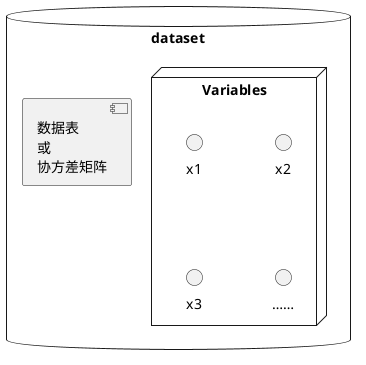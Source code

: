 @startuml

database "dataset" {
  node "Variables" {
      () "x1"
      () "x2"
      () "x3"
      () "……"
    }

    [数据表\n或\n协方差矩阵]
}

@enduml